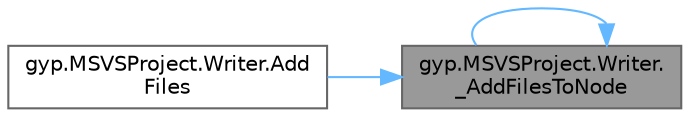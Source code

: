 digraph "gyp.MSVSProject.Writer._AddFilesToNode"
{
 // LATEX_PDF_SIZE
  bgcolor="transparent";
  edge [fontname=Helvetica,fontsize=10,labelfontname=Helvetica,labelfontsize=10];
  node [fontname=Helvetica,fontsize=10,shape=box,height=0.2,width=0.4];
  rankdir="RL";
  Node1 [id="Node000001",label="gyp.MSVSProject.Writer.\l_AddFilesToNode",height=0.2,width=0.4,color="gray40", fillcolor="grey60", style="filled", fontcolor="black",tooltip=" "];
  Node1 -> Node1 [id="edge5_Node000001_Node000001",dir="back",color="steelblue1",style="solid",tooltip=" "];
  Node1 -> Node2 [id="edge6_Node000001_Node000002",dir="back",color="steelblue1",style="solid",tooltip=" "];
  Node2 [id="Node000002",label="gyp.MSVSProject.Writer.Add\lFiles",height=0.2,width=0.4,color="grey40", fillcolor="white", style="filled",URL="$classgyp_1_1_m_s_v_s_project_1_1_writer.html#a6dac64c62a71e32e5a01fa46a675a339",tooltip=" "];
}
